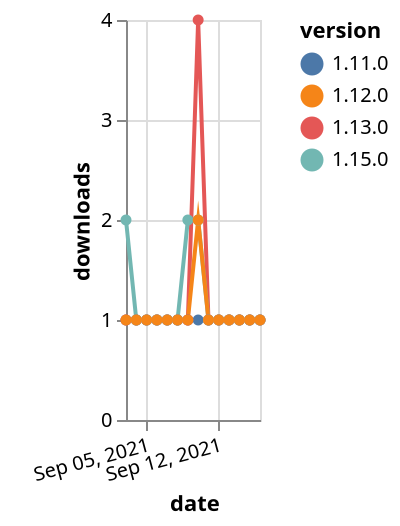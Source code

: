 {"$schema": "https://vega.github.io/schema/vega-lite/v5.json", "description": "A simple bar chart with embedded data.", "data": {"values": [{"date": "2021-09-03", "total": 218, "delta": 1, "version": "1.11.0"}, {"date": "2021-09-04", "total": 219, "delta": 1, "version": "1.11.0"}, {"date": "2021-09-05", "total": 220, "delta": 1, "version": "1.11.0"}, {"date": "2021-09-06", "total": 221, "delta": 1, "version": "1.11.0"}, {"date": "2021-09-07", "total": 222, "delta": 1, "version": "1.11.0"}, {"date": "2021-09-08", "total": 223, "delta": 1, "version": "1.11.0"}, {"date": "2021-09-09", "total": 224, "delta": 1, "version": "1.11.0"}, {"date": "2021-09-10", "total": 225, "delta": 1, "version": "1.11.0"}, {"date": "2021-09-11", "total": 226, "delta": 1, "version": "1.11.0"}, {"date": "2021-09-12", "total": 227, "delta": 1, "version": "1.11.0"}, {"date": "2021-09-13", "total": 228, "delta": 1, "version": "1.11.0"}, {"date": "2021-09-14", "total": 229, "delta": 1, "version": "1.11.0"}, {"date": "2021-09-15", "total": 230, "delta": 1, "version": "1.11.0"}, {"date": "2021-09-16", "total": 231, "delta": 1, "version": "1.11.0"}, {"date": "2021-09-03", "total": 283, "delta": 1, "version": "1.13.0"}, {"date": "2021-09-04", "total": 284, "delta": 1, "version": "1.13.0"}, {"date": "2021-09-05", "total": 285, "delta": 1, "version": "1.13.0"}, {"date": "2021-09-06", "total": 286, "delta": 1, "version": "1.13.0"}, {"date": "2021-09-07", "total": 287, "delta": 1, "version": "1.13.0"}, {"date": "2021-09-08", "total": 288, "delta": 1, "version": "1.13.0"}, {"date": "2021-09-09", "total": 289, "delta": 1, "version": "1.13.0"}, {"date": "2021-09-10", "total": 293, "delta": 4, "version": "1.13.0"}, {"date": "2021-09-11", "total": 294, "delta": 1, "version": "1.13.0"}, {"date": "2021-09-12", "total": 295, "delta": 1, "version": "1.13.0"}, {"date": "2021-09-13", "total": 296, "delta": 1, "version": "1.13.0"}, {"date": "2021-09-14", "total": 297, "delta": 1, "version": "1.13.0"}, {"date": "2021-09-15", "total": 298, "delta": 1, "version": "1.13.0"}, {"date": "2021-09-16", "total": 299, "delta": 1, "version": "1.13.0"}, {"date": "2021-09-03", "total": 113, "delta": 2, "version": "1.15.0"}, {"date": "2021-09-04", "total": 114, "delta": 1, "version": "1.15.0"}, {"date": "2021-09-05", "total": 115, "delta": 1, "version": "1.15.0"}, {"date": "2021-09-06", "total": 116, "delta": 1, "version": "1.15.0"}, {"date": "2021-09-07", "total": 117, "delta": 1, "version": "1.15.0"}, {"date": "2021-09-08", "total": 118, "delta": 1, "version": "1.15.0"}, {"date": "2021-09-09", "total": 120, "delta": 2, "version": "1.15.0"}, {"date": "2021-09-10", "total": 122, "delta": 2, "version": "1.15.0"}, {"date": "2021-09-11", "total": 123, "delta": 1, "version": "1.15.0"}, {"date": "2021-09-12", "total": 124, "delta": 1, "version": "1.15.0"}, {"date": "2021-09-13", "total": 125, "delta": 1, "version": "1.15.0"}, {"date": "2021-09-14", "total": 126, "delta": 1, "version": "1.15.0"}, {"date": "2021-09-15", "total": 127, "delta": 1, "version": "1.15.0"}, {"date": "2021-09-16", "total": 128, "delta": 1, "version": "1.15.0"}, {"date": "2021-09-03", "total": 172, "delta": 1, "version": "1.12.0"}, {"date": "2021-09-04", "total": 173, "delta": 1, "version": "1.12.0"}, {"date": "2021-09-05", "total": 174, "delta": 1, "version": "1.12.0"}, {"date": "2021-09-06", "total": 175, "delta": 1, "version": "1.12.0"}, {"date": "2021-09-07", "total": 176, "delta": 1, "version": "1.12.0"}, {"date": "2021-09-08", "total": 177, "delta": 1, "version": "1.12.0"}, {"date": "2021-09-09", "total": 178, "delta": 1, "version": "1.12.0"}, {"date": "2021-09-10", "total": 180, "delta": 2, "version": "1.12.0"}, {"date": "2021-09-11", "total": 181, "delta": 1, "version": "1.12.0"}, {"date": "2021-09-12", "total": 182, "delta": 1, "version": "1.12.0"}, {"date": "2021-09-13", "total": 183, "delta": 1, "version": "1.12.0"}, {"date": "2021-09-14", "total": 184, "delta": 1, "version": "1.12.0"}, {"date": "2021-09-15", "total": 185, "delta": 1, "version": "1.12.0"}, {"date": "2021-09-16", "total": 186, "delta": 1, "version": "1.12.0"}]}, "width": "container", "mark": {"type": "line", "point": {"filled": true}}, "encoding": {"x": {"field": "date", "type": "temporal", "timeUnit": "yearmonthdate", "title": "date", "axis": {"labelAngle": -15}}, "y": {"field": "delta", "type": "quantitative", "title": "downloads"}, "color": {"field": "version", "type": "nominal"}, "tooltip": {"field": "delta"}}}